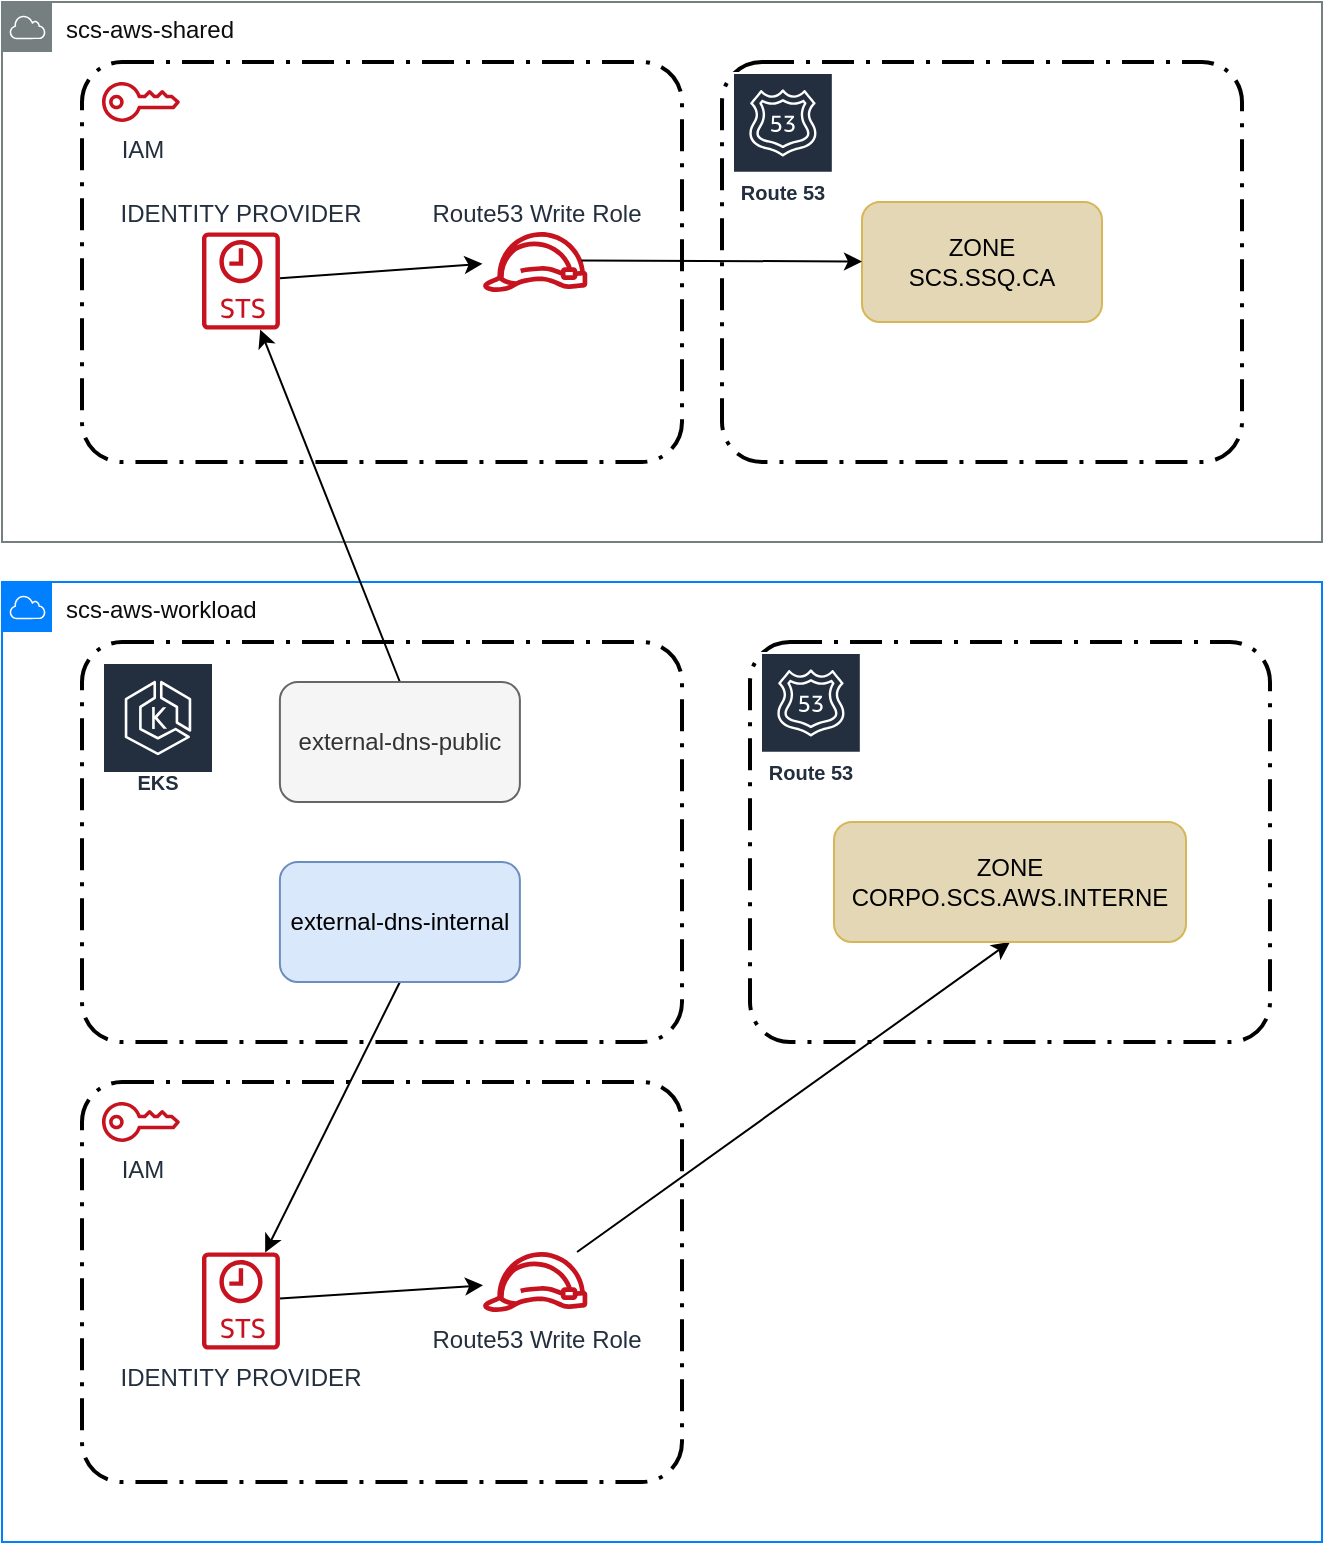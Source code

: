 <mxfile version="13.7.5" type="device"><diagram id="Pggg_KPCyUJGtbpp9AHc" name="Page-1"><mxGraphModel dx="925" dy="439" grid="1" gridSize="10" guides="1" tooltips="1" connect="1" arrows="1" fold="1" page="1" pageScale="1" pageWidth="827" pageHeight="1169" math="0" shadow="0"><root><mxCell id="0"/><mxCell id="1" parent="0"/><mxCell id="Af9hfsg40UolRID_rzR2-25" value="" style="rounded=1;arcSize=10;dashed=1;fillColor=none;gradientColor=none;dashPattern=8 3 1 3;strokeWidth=2;" vertex="1" parent="1"><mxGeometry x="80" y="80" width="300" height="200" as="geometry"/></mxCell><mxCell id="Af9hfsg40UolRID_rzR2-13" value="&lt;font color=&quot;#0d0d0d&quot;&gt;scs-aws-workload&lt;/font&gt;" style="outlineConnect=0;gradientColor=none;html=1;whiteSpace=wrap;fontSize=12;fontStyle=0;shape=mxgraph.aws4.group;grIcon=mxgraph.aws4.group_aws_cloud;fillColor=none;verticalAlign=top;align=left;spacingLeft=30;fontColor=#AAB7B8;dashed=0;strokeColor=#007FFF;" vertex="1" parent="1"><mxGeometry x="40" y="340" width="660" height="480" as="geometry"/></mxCell><mxCell id="Af9hfsg40UolRID_rzR2-16" value="" style="rounded=1;arcSize=10;dashed=1;fillColor=none;gradientColor=none;dashPattern=8 3 1 3;strokeWidth=2;" vertex="1" parent="1"><mxGeometry x="80" y="370" width="300" height="200" as="geometry"/></mxCell><mxCell id="Af9hfsg40UolRID_rzR2-1" value="&lt;font color=&quot;#0d0d0d&quot;&gt;scs-aws-shared&lt;/font&gt;" style="outlineConnect=0;gradientColor=none;html=1;whiteSpace=wrap;fontSize=12;fontStyle=0;shape=mxgraph.aws4.group;grIcon=mxgraph.aws4.group_aws_cloud;fillColor=none;verticalAlign=top;align=left;spacingLeft=30;fontColor=#AAB7B8;dashed=0;strokeColor=#767F80;" vertex="1" parent="1"><mxGeometry x="40" y="50" width="660" height="270" as="geometry"/></mxCell><mxCell id="Af9hfsg40UolRID_rzR2-11" value="" style="rounded=1;arcSize=10;dashed=1;fillColor=none;gradientColor=none;dashPattern=8 3 1 3;strokeWidth=2;" vertex="1" parent="1"><mxGeometry x="400" y="80" width="260" height="200" as="geometry"/></mxCell><mxCell id="Af9hfsg40UolRID_rzR2-6" value="IAM" style="outlineConnect=0;fontColor=#232F3E;gradientColor=none;fillColor=#C7131F;strokeColor=none;dashed=0;verticalLabelPosition=bottom;verticalAlign=top;align=center;html=1;fontSize=12;fontStyle=0;aspect=fixed;pointerEvents=1;shape=mxgraph.aws4.addon;" vertex="1" parent="1"><mxGeometry x="90" y="90" width="39" height="20" as="geometry"/></mxCell><mxCell id="Af9hfsg40UolRID_rzR2-37" value="" style="edgeStyle=none;rounded=0;orthogonalLoop=1;jettySize=auto;html=1;" edge="1" parent="1" source="Af9hfsg40UolRID_rzR2-8"><mxGeometry relative="1" as="geometry"><mxPoint x="280.237" y="180.874" as="targetPoint"/></mxGeometry></mxCell><mxCell id="Af9hfsg40UolRID_rzR2-8" value="IDENTITY PROVIDER" style="outlineConnect=0;fontColor=#232F3E;gradientColor=none;fillColor=#C7131F;strokeColor=none;dashed=0;verticalLabelPosition=top;verticalAlign=bottom;align=center;html=1;fontSize=12;fontStyle=0;aspect=fixed;pointerEvents=1;shape=mxgraph.aws4.sts_alternate;labelPosition=center;" vertex="1" parent="1"><mxGeometry x="140" y="165" width="38.95" height="49" as="geometry"/></mxCell><mxCell id="Af9hfsg40UolRID_rzR2-9" value="Route53 Write Role" style="outlineConnect=0;fontColor=#232F3E;gradientColor=none;fillColor=#C7131F;strokeColor=none;dashed=0;verticalLabelPosition=top;verticalAlign=bottom;align=center;html=1;fontSize=12;fontStyle=0;aspect=fixed;pointerEvents=1;shape=mxgraph.aws4.role;labelPosition=center;" vertex="1" parent="1"><mxGeometry x="280" y="165" width="53.18" height="30" as="geometry"/></mxCell><mxCell id="Af9hfsg40UolRID_rzR2-10" value="Route 53" style="outlineConnect=0;fontColor=#232F3E;gradientColor=none;strokeColor=#ffffff;fillColor=#232F3E;dashed=0;verticalLabelPosition=middle;verticalAlign=bottom;align=center;html=1;whiteSpace=wrap;fontSize=10;fontStyle=1;spacing=3;shape=mxgraph.aws4.productIcon;prIcon=mxgraph.aws4.route_53;" vertex="1" parent="1"><mxGeometry x="405" y="85" width="50.91" height="70" as="geometry"/></mxCell><mxCell id="Af9hfsg40UolRID_rzR2-12" value="ZONE&lt;br&gt;SCS.SSQ.CA" style="rounded=1;whiteSpace=wrap;html=1;strokeColor=#d6b656;fillColor=#E3D7B6;" vertex="1" parent="1"><mxGeometry x="470" y="150" width="120" height="60" as="geometry"/></mxCell><mxCell id="Af9hfsg40UolRID_rzR2-21" value="EKS" style="outlineConnect=0;fontColor=#232F3E;gradientColor=none;strokeColor=#ffffff;fillColor=#232F3E;dashed=0;verticalLabelPosition=middle;verticalAlign=bottom;align=center;html=1;whiteSpace=wrap;fontSize=10;fontStyle=1;spacing=3;shape=mxgraph.aws4.productIcon;prIcon=mxgraph.aws4.eks;" vertex="1" parent="1"><mxGeometry x="90" y="380" width="56" height="70" as="geometry"/></mxCell><mxCell id="Af9hfsg40UolRID_rzR2-22" value="" style="rounded=1;arcSize=10;dashed=1;fillColor=none;gradientColor=none;dashPattern=8 3 1 3;strokeWidth=2;" vertex="1" parent="1"><mxGeometry x="414" y="370" width="260" height="200" as="geometry"/></mxCell><mxCell id="Af9hfsg40UolRID_rzR2-23" value="Route 53" style="outlineConnect=0;fontColor=#232F3E;gradientColor=none;strokeColor=#ffffff;fillColor=#232F3E;dashed=0;verticalLabelPosition=middle;verticalAlign=bottom;align=center;html=1;whiteSpace=wrap;fontSize=10;fontStyle=1;spacing=3;shape=mxgraph.aws4.productIcon;prIcon=mxgraph.aws4.route_53;" vertex="1" parent="1"><mxGeometry x="419" y="375" width="50.91" height="70" as="geometry"/></mxCell><mxCell id="Af9hfsg40UolRID_rzR2-41" style="edgeStyle=none;rounded=0;orthogonalLoop=1;jettySize=auto;html=1;exitX=0.5;exitY=1;exitDx=0;exitDy=0;endArrow=none;endFill=0;startArrow=classic;startFill=1;" edge="1" parent="1" source="Af9hfsg40UolRID_rzR2-24" target="Af9hfsg40UolRID_rzR2-33"><mxGeometry relative="1" as="geometry"/></mxCell><mxCell id="Af9hfsg40UolRID_rzR2-24" value="ZONE&lt;br&gt;CORPO.SCS.AWS.INTERNE" style="rounded=1;whiteSpace=wrap;html=1;strokeColor=#d6b656;fillColor=#E3D7B6;" vertex="1" parent="1"><mxGeometry x="456" y="460" width="176" height="60" as="geometry"/></mxCell><mxCell id="Af9hfsg40UolRID_rzR2-38" value="" style="edgeStyle=none;rounded=0;orthogonalLoop=1;jettySize=auto;html=1;" edge="1" parent="1" target="Af9hfsg40UolRID_rzR2-12"><mxGeometry relative="1" as="geometry"><mxPoint x="329.763" y="179.204" as="sourcePoint"/></mxGeometry></mxCell><mxCell id="Af9hfsg40UolRID_rzR2-30" value="" style="rounded=1;arcSize=10;dashed=1;fillColor=none;gradientColor=none;dashPattern=8 3 1 3;strokeWidth=2;" vertex="1" parent="1"><mxGeometry x="80" y="590" width="300" height="200" as="geometry"/></mxCell><mxCell id="Af9hfsg40UolRID_rzR2-31" value="IAM" style="outlineConnect=0;fontColor=#232F3E;gradientColor=none;fillColor=#C7131F;strokeColor=none;dashed=0;verticalLabelPosition=bottom;verticalAlign=top;align=center;html=1;fontSize=12;fontStyle=0;aspect=fixed;pointerEvents=1;shape=mxgraph.aws4.addon;" vertex="1" parent="1"><mxGeometry x="90" y="600" width="39" height="20" as="geometry"/></mxCell><mxCell id="Af9hfsg40UolRID_rzR2-40" value="" style="edgeStyle=none;rounded=0;orthogonalLoop=1;jettySize=auto;html=1;" edge="1" parent="1" source="Af9hfsg40UolRID_rzR2-32" target="Af9hfsg40UolRID_rzR2-33"><mxGeometry relative="1" as="geometry"/></mxCell><mxCell id="Af9hfsg40UolRID_rzR2-32" value="IDENTITY PROVIDER" style="outlineConnect=0;fontColor=#232F3E;gradientColor=none;fillColor=#C7131F;strokeColor=none;dashed=0;verticalLabelPosition=bottom;verticalAlign=top;align=center;html=1;fontSize=12;fontStyle=0;aspect=fixed;pointerEvents=1;shape=mxgraph.aws4.sts_alternate;labelPosition=center;" vertex="1" parent="1"><mxGeometry x="140" y="675" width="38.95" height="49" as="geometry"/></mxCell><mxCell id="Af9hfsg40UolRID_rzR2-33" value="Route53 Write Role" style="outlineConnect=0;fontColor=#232F3E;gradientColor=none;fillColor=#C7131F;strokeColor=none;dashed=0;verticalLabelPosition=bottom;verticalAlign=top;align=center;html=1;fontSize=12;fontStyle=0;aspect=fixed;pointerEvents=1;shape=mxgraph.aws4.role;labelPosition=center;" vertex="1" parent="1"><mxGeometry x="280" y="675" width="53.18" height="30" as="geometry"/></mxCell><mxCell id="Af9hfsg40UolRID_rzR2-36" style="rounded=0;orthogonalLoop=1;jettySize=auto;html=1;exitX=0.5;exitY=0;exitDx=0;exitDy=0;" edge="1" parent="1" source="Af9hfsg40UolRID_rzR2-34" target="Af9hfsg40UolRID_rzR2-8"><mxGeometry relative="1" as="geometry"/></mxCell><mxCell id="Af9hfsg40UolRID_rzR2-34" value="external-dns-public" style="rounded=1;whiteSpace=wrap;html=1;strokeColor=#666666;fillColor=#f5f5f5;fontColor=#333333;" vertex="1" parent="1"><mxGeometry x="178.95" y="390" width="120" height="60" as="geometry"/></mxCell><mxCell id="Af9hfsg40UolRID_rzR2-39" style="edgeStyle=none;rounded=0;orthogonalLoop=1;jettySize=auto;html=1;exitX=0.5;exitY=1;exitDx=0;exitDy=0;" edge="1" parent="1" source="Af9hfsg40UolRID_rzR2-35" target="Af9hfsg40UolRID_rzR2-32"><mxGeometry relative="1" as="geometry"/></mxCell><mxCell id="Af9hfsg40UolRID_rzR2-35" value="external-dns-internal" style="rounded=1;whiteSpace=wrap;html=1;strokeColor=#6c8ebf;fillColor=#dae8fc;" vertex="1" parent="1"><mxGeometry x="178.95" y="480" width="120" height="60" as="geometry"/></mxCell></root></mxGraphModel></diagram></mxfile>